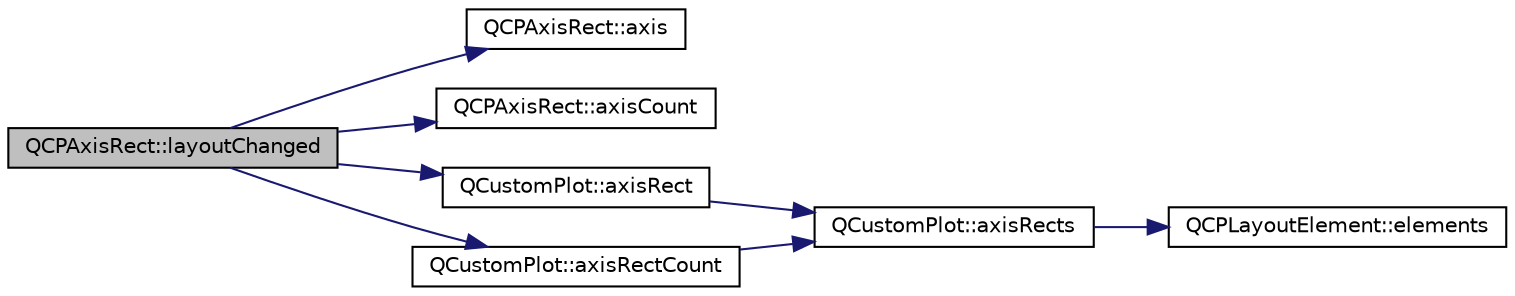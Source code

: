 digraph "QCPAxisRect::layoutChanged"
{
 // LATEX_PDF_SIZE
  edge [fontname="Helvetica",fontsize="10",labelfontname="Helvetica",labelfontsize="10"];
  node [fontname="Helvetica",fontsize="10",shape=record];
  rankdir="LR";
  Node1 [label="QCPAxisRect::layoutChanged",height=0.2,width=0.4,color="black", fillcolor="grey75", style="filled", fontcolor="black",tooltip=" "];
  Node1 -> Node2 [color="midnightblue",fontsize="10",style="solid",fontname="Helvetica"];
  Node2 [label="QCPAxisRect::axis",height=0.2,width=0.4,color="black", fillcolor="white", style="filled",URL="$classQCPAxisRect.html#a583ae4f6d78b601b732183f6cabecbe1",tooltip=" "];
  Node1 -> Node3 [color="midnightblue",fontsize="10",style="solid",fontname="Helvetica"];
  Node3 [label="QCPAxisRect::axisCount",height=0.2,width=0.4,color="black", fillcolor="white", style="filled",URL="$classQCPAxisRect.html#a85b321acec0f694d8b5fdeafdbff3133",tooltip=" "];
  Node1 -> Node4 [color="midnightblue",fontsize="10",style="solid",fontname="Helvetica"];
  Node4 [label="QCustomPlot::axisRect",height=0.2,width=0.4,color="black", fillcolor="white", style="filled",URL="$classQCustomPlot.html#ae5eefcb5f6ca26689b1fd4f6e25b42f9",tooltip=" "];
  Node4 -> Node5 [color="midnightblue",fontsize="10",style="solid",fontname="Helvetica"];
  Node5 [label="QCustomPlot::axisRects",height=0.2,width=0.4,color="black", fillcolor="white", style="filled",URL="$classQCustomPlot.html#a12af771429e2d7e313c8c5d5fca068fe",tooltip=" "];
  Node5 -> Node6 [color="midnightblue",fontsize="10",style="solid",fontname="Helvetica"];
  Node6 [label="QCPLayoutElement::elements",height=0.2,width=0.4,color="black", fillcolor="white", style="filled",URL="$classQCPLayoutElement.html#a76dec8cb31e498994a944d7647a43309",tooltip=" "];
  Node1 -> Node7 [color="midnightblue",fontsize="10",style="solid",fontname="Helvetica"];
  Node7 [label="QCustomPlot::axisRectCount",height=0.2,width=0.4,color="black", fillcolor="white", style="filled",URL="$classQCustomPlot.html#a8f85940aaac50efb466287d9d2d04ec6",tooltip=" "];
  Node7 -> Node5 [color="midnightblue",fontsize="10",style="solid",fontname="Helvetica"];
}
